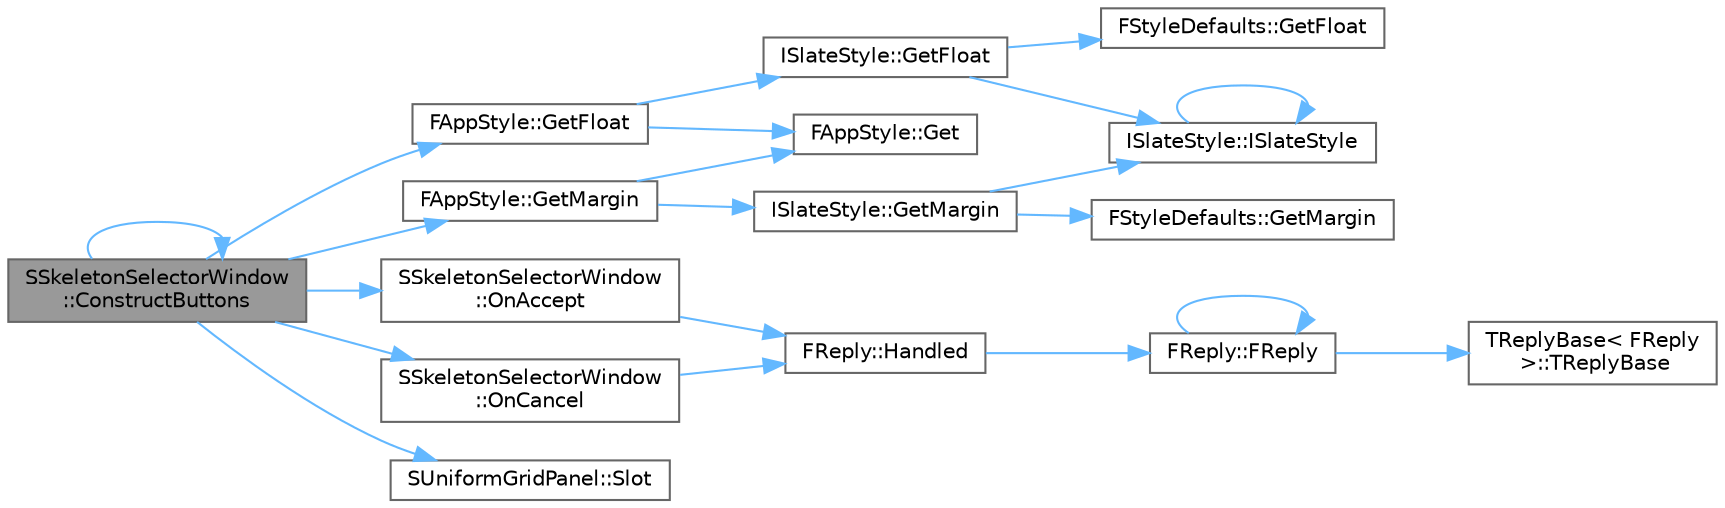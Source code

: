 digraph "SSkeletonSelectorWindow::ConstructButtons"
{
 // INTERACTIVE_SVG=YES
 // LATEX_PDF_SIZE
  bgcolor="transparent";
  edge [fontname=Helvetica,fontsize=10,labelfontname=Helvetica,labelfontsize=10];
  node [fontname=Helvetica,fontsize=10,shape=box,height=0.2,width=0.4];
  rankdir="LR";
  Node1 [id="Node000001",label="SSkeletonSelectorWindow\l::ConstructButtons",height=0.2,width=0.4,color="gray40", fillcolor="grey60", style="filled", fontcolor="black",tooltip=" "];
  Node1 -> Node1 [id="edge1_Node000001_Node000001",color="steelblue1",style="solid",tooltip=" "];
  Node1 -> Node2 [id="edge2_Node000001_Node000002",color="steelblue1",style="solid",tooltip=" "];
  Node2 [id="Node000002",label="FAppStyle::GetFloat",height=0.2,width=0.4,color="grey40", fillcolor="white", style="filled",URL="$d3/d1e/classFAppStyle.html#ac45d520b06fc818e0c2528128c2b6f8a",tooltip=" "];
  Node2 -> Node3 [id="edge3_Node000002_Node000003",color="steelblue1",style="solid",tooltip=" "];
  Node3 [id="Node000003",label="FAppStyle::Get",height=0.2,width=0.4,color="grey40", fillcolor="white", style="filled",URL="$d3/d1e/classFAppStyle.html#abf8a86ffff62afc3c225cf5553bf58ee",tooltip=" "];
  Node2 -> Node4 [id="edge4_Node000002_Node000004",color="steelblue1",style="solid",tooltip=" "];
  Node4 [id="Node000004",label="ISlateStyle::GetFloat",height=0.2,width=0.4,color="grey40", fillcolor="white", style="filled",URL="$dc/d4d/classISlateStyle.html#aa1590a5ac698a016bacf04d51211c852",tooltip=" "];
  Node4 -> Node5 [id="edge5_Node000004_Node000005",color="steelblue1",style="solid",tooltip=" "];
  Node5 [id="Node000005",label="ISlateStyle::ISlateStyle",height=0.2,width=0.4,color="grey40", fillcolor="white", style="filled",URL="$dc/d4d/classISlateStyle.html#a60e8d29a2d5a43d206da64e54b13f69f",tooltip=" "];
  Node5 -> Node5 [id="edge6_Node000005_Node000005",color="steelblue1",style="solid",tooltip=" "];
  Node4 -> Node6 [id="edge7_Node000004_Node000006",color="steelblue1",style="solid",tooltip=" "];
  Node6 [id="Node000006",label="FStyleDefaults::GetFloat",height=0.2,width=0.4,color="grey40", fillcolor="white", style="filled",URL="$de/d47/classFStyleDefaults.html#a18cfdeb0a51fcd3f1b5022e12ba05db8",tooltip="Return the static default float value."];
  Node1 -> Node7 [id="edge8_Node000001_Node000007",color="steelblue1",style="solid",tooltip=" "];
  Node7 [id="Node000007",label="FAppStyle::GetMargin",height=0.2,width=0.4,color="grey40", fillcolor="white", style="filled",URL="$d3/d1e/classFAppStyle.html#add8ad6e6ebd5c264358aa2082cde62c7",tooltip=" "];
  Node7 -> Node3 [id="edge9_Node000007_Node000003",color="steelblue1",style="solid",tooltip=" "];
  Node7 -> Node8 [id="edge10_Node000007_Node000008",color="steelblue1",style="solid",tooltip=" "];
  Node8 [id="Node000008",label="ISlateStyle::GetMargin",height=0.2,width=0.4,color="grey40", fillcolor="white", style="filled",URL="$dc/d4d/classISlateStyle.html#a4c1c2936c8d225b692fb93387a125f26",tooltip=" "];
  Node8 -> Node5 [id="edge11_Node000008_Node000005",color="steelblue1",style="solid",tooltip=" "];
  Node8 -> Node9 [id="edge12_Node000008_Node000009",color="steelblue1",style="solid",tooltip=" "];
  Node9 [id="Node000009",label="FStyleDefaults::GetMargin",height=0.2,width=0.4,color="grey40", fillcolor="white", style="filled",URL="$de/d47/classFStyleDefaults.html#a7a17499d57c7188915eba9b9cd26ce89",tooltip="Get default FMargin."];
  Node1 -> Node10 [id="edge13_Node000001_Node000010",color="steelblue1",style="solid",tooltip=" "];
  Node10 [id="Node000010",label="SSkeletonSelectorWindow\l::OnAccept",height=0.2,width=0.4,color="grey40", fillcolor="white", style="filled",URL="$de/d0f/classSSkeletonSelectorWindow.html#a7362dcedfa5f1051acd3306ab138a839",tooltip=" "];
  Node10 -> Node11 [id="edge14_Node000010_Node000011",color="steelblue1",style="solid",tooltip=" "];
  Node11 [id="Node000011",label="FReply::Handled",height=0.2,width=0.4,color="grey40", fillcolor="white", style="filled",URL="$d1/d93/classFReply.html#af1dc4382b4be21e68dfe6454f34c791f",tooltip="An event should return a FReply::Handled() to let the system know that an event was handled."];
  Node11 -> Node12 [id="edge15_Node000011_Node000012",color="steelblue1",style="solid",tooltip=" "];
  Node12 [id="Node000012",label="FReply::FReply",height=0.2,width=0.4,color="grey40", fillcolor="white", style="filled",URL="$d1/d93/classFReply.html#a17b023666800ff427736ba11b538812d",tooltip="Hidden default constructor."];
  Node12 -> Node12 [id="edge16_Node000012_Node000012",color="steelblue1",style="solid",tooltip=" "];
  Node12 -> Node13 [id="edge17_Node000012_Node000013",color="steelblue1",style="solid",tooltip=" "];
  Node13 [id="Node000013",label="TReplyBase\< FReply\l \>::TReplyBase",height=0.2,width=0.4,color="grey40", fillcolor="white", style="filled",URL="$d9/dab/classTReplyBase.html#a1e9ad2234a336e01bf672bdb3ac91423",tooltip=" "];
  Node1 -> Node14 [id="edge18_Node000001_Node000014",color="steelblue1",style="solid",tooltip=" "];
  Node14 [id="Node000014",label="SSkeletonSelectorWindow\l::OnCancel",height=0.2,width=0.4,color="grey40", fillcolor="white", style="filled",URL="$de/d0f/classSSkeletonSelectorWindow.html#a0e8e7241d2c7d6aced8b1565d6f13d40",tooltip=" "];
  Node14 -> Node11 [id="edge19_Node000014_Node000011",color="steelblue1",style="solid",tooltip=" "];
  Node1 -> Node15 [id="edge20_Node000001_Node000015",color="steelblue1",style="solid",tooltip=" "];
  Node15 [id="Node000015",label="SUniformGridPanel::Slot",height=0.2,width=0.4,color="grey40", fillcolor="white", style="filled",URL="$d2/d28/classSUniformGridPanel.html#a325de1306aabaa336690f832273366e9",tooltip="Used by declarative syntax to create a Slot in the specified Column, Row."];
}
